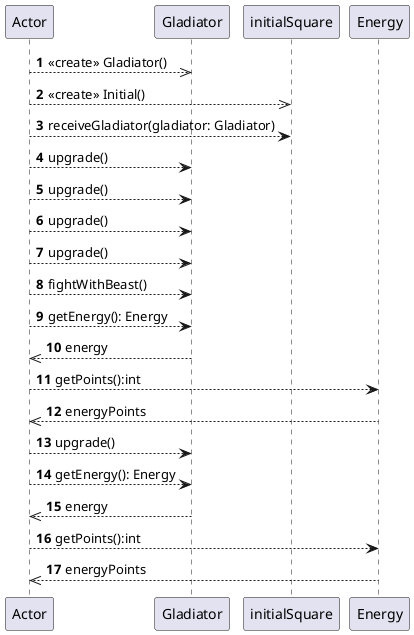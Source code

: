 @startuml
autonumber
Actor -->> Gladiator: <<create>> Gladiator()
Actor -->> initialSquare: <<create>> Initial()
Actor --> initialSquare: receiveGladiator(gladiator: Gladiator)
Actor --> Gladiator: upgrade()
Actor --> Gladiator: upgrade()
Actor --> Gladiator: upgrade()
Actor --> Gladiator: upgrade()
Actor --> Gladiator: fightWithBeast()
Actor --> Gladiator: getEnergy(): Energy
Gladiator -->> Actor: energy
Actor --> Energy: getPoints():int
Energy -->> Actor: energyPoints
Actor --> Gladiator: upgrade()
Actor --> Gladiator: getEnergy(): Energy
Gladiator -->> Actor: energy
Actor --> Energy: getPoints():int
Energy -->> Actor: energyPoints
@enduml